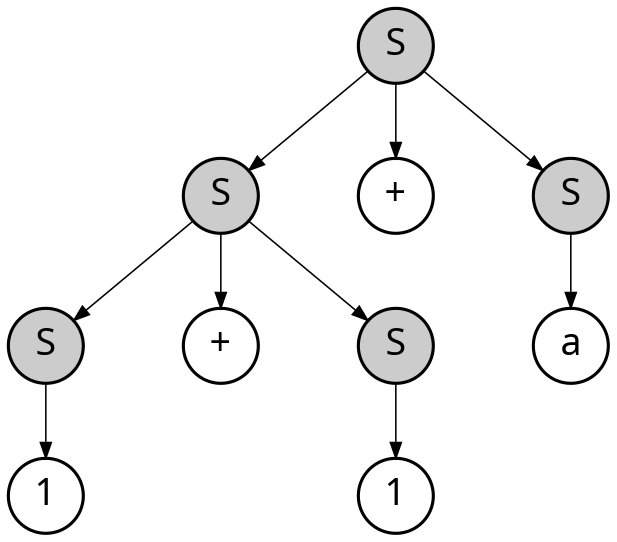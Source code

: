 digraph {
	graph [nodesep=.66,ranksep=.5,splines=line,bgcolor="transparent"]
	edge [penwidth=.75,arrowsize=.75]
	node [shape=circle,style=filled,fillcolor="#cccccc",fontname="Source Code Pro,Ubuntu Mono",penwidth=1.5,width=0.5,margin=0,fontsize=18,label="S"]

	a -> {b c d}
	b -> {e f g}
	e -> h
	g -> i
	d -> j

	c,f [label="+"]
	h,i [label="1"]
	j [label="a"]
	c,f,h,i,j [fillcolor="#ffffff"]
}
